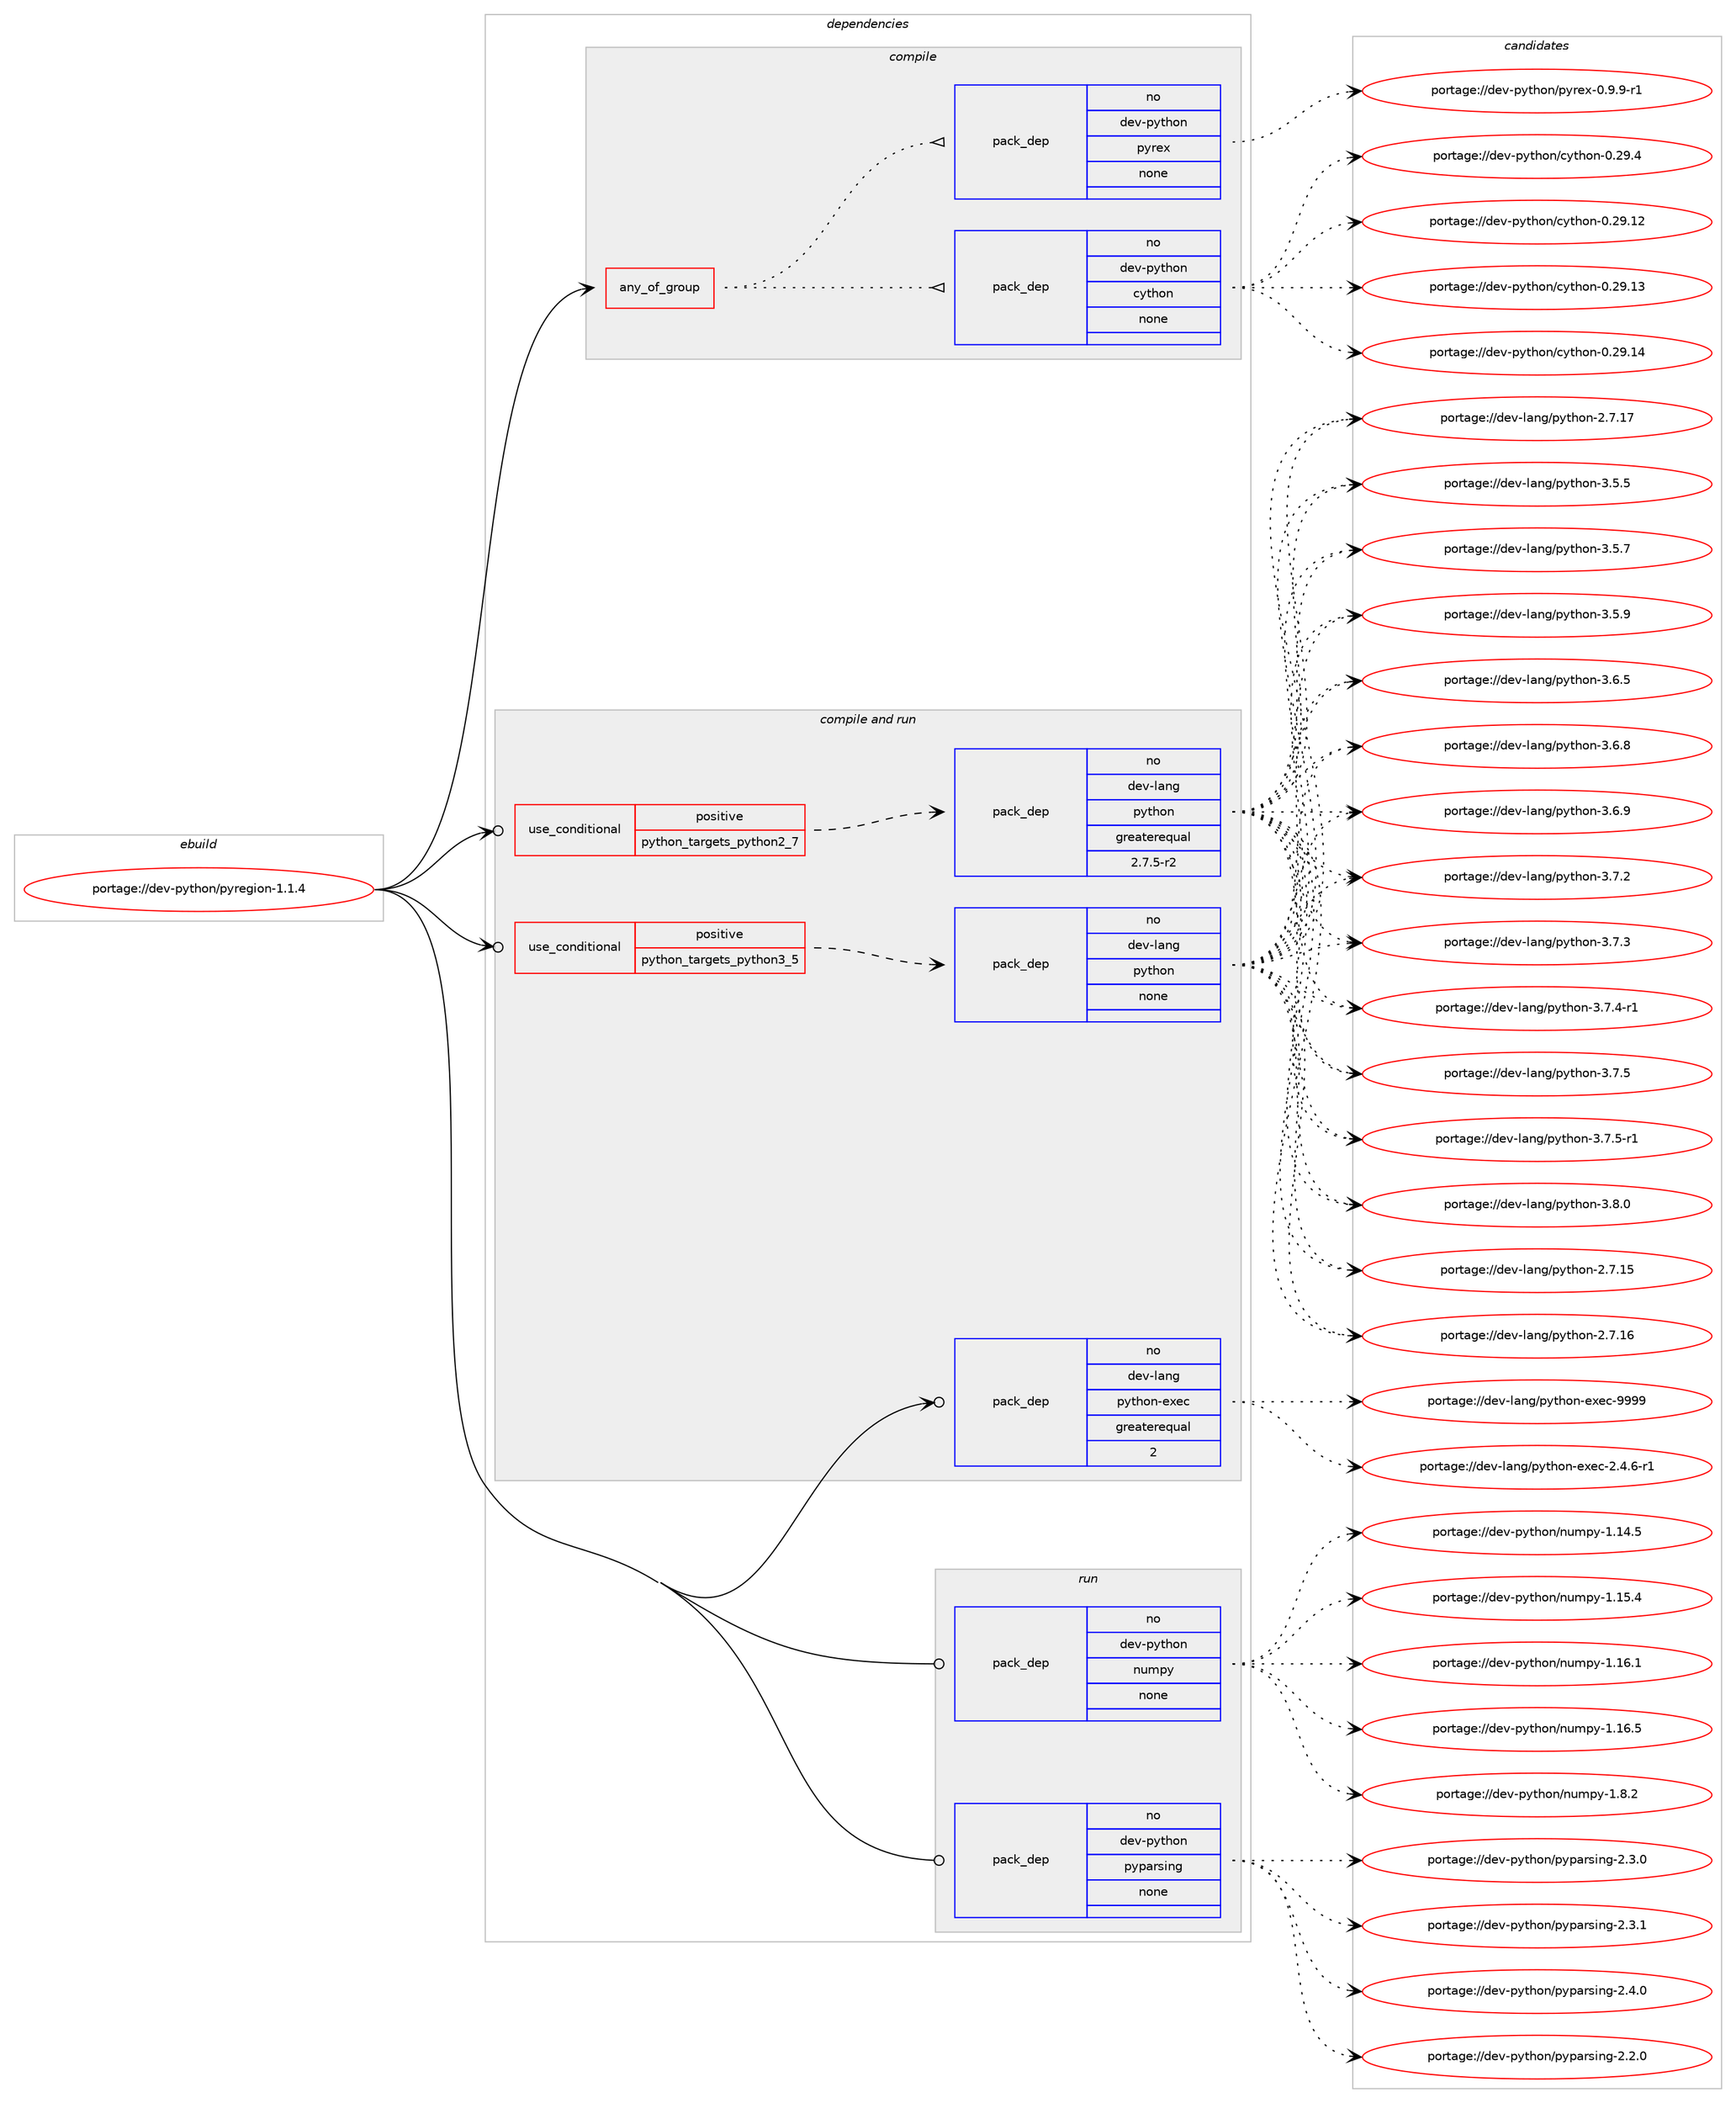 digraph prolog {

# *************
# Graph options
# *************

newrank=true;
concentrate=true;
compound=true;
graph [rankdir=LR,fontname=Helvetica,fontsize=10,ranksep=1.5];#, ranksep=2.5, nodesep=0.2];
edge  [arrowhead=vee];
node  [fontname=Helvetica,fontsize=10];

# **********
# The ebuild
# **********

subgraph cluster_leftcol {
color=gray;
rank=same;
label=<<i>ebuild</i>>;
id [label="portage://dev-python/pyregion-1.1.4", color=red, width=4, href="../dev-python/pyregion-1.1.4.svg"];
}

# ****************
# The dependencies
# ****************

subgraph cluster_midcol {
color=gray;
label=<<i>dependencies</i>>;
subgraph cluster_compile {
fillcolor="#eeeeee";
style=filled;
label=<<i>compile</i>>;
subgraph any3308 {
dependency163233 [label=<<TABLE BORDER="0" CELLBORDER="1" CELLSPACING="0" CELLPADDING="4"><TR><TD CELLPADDING="10">any_of_group</TD></TR></TABLE>>, shape=none, color=red];subgraph pack123902 {
dependency163234 [label=<<TABLE BORDER="0" CELLBORDER="1" CELLSPACING="0" CELLPADDING="4" WIDTH="220"><TR><TD ROWSPAN="6" CELLPADDING="30">pack_dep</TD></TR><TR><TD WIDTH="110">no</TD></TR><TR><TD>dev-python</TD></TR><TR><TD>cython</TD></TR><TR><TD>none</TD></TR><TR><TD></TD></TR></TABLE>>, shape=none, color=blue];
}
dependency163233:e -> dependency163234:w [weight=20,style="dotted",arrowhead="oinv"];
subgraph pack123903 {
dependency163235 [label=<<TABLE BORDER="0" CELLBORDER="1" CELLSPACING="0" CELLPADDING="4" WIDTH="220"><TR><TD ROWSPAN="6" CELLPADDING="30">pack_dep</TD></TR><TR><TD WIDTH="110">no</TD></TR><TR><TD>dev-python</TD></TR><TR><TD>pyrex</TD></TR><TR><TD>none</TD></TR><TR><TD></TD></TR></TABLE>>, shape=none, color=blue];
}
dependency163233:e -> dependency163235:w [weight=20,style="dotted",arrowhead="oinv"];
}
id:e -> dependency163233:w [weight=20,style="solid",arrowhead="vee"];
}
subgraph cluster_compileandrun {
fillcolor="#eeeeee";
style=filled;
label=<<i>compile and run</i>>;
subgraph cond35951 {
dependency163236 [label=<<TABLE BORDER="0" CELLBORDER="1" CELLSPACING="0" CELLPADDING="4"><TR><TD ROWSPAN="3" CELLPADDING="10">use_conditional</TD></TR><TR><TD>positive</TD></TR><TR><TD>python_targets_python2_7</TD></TR></TABLE>>, shape=none, color=red];
subgraph pack123904 {
dependency163237 [label=<<TABLE BORDER="0" CELLBORDER="1" CELLSPACING="0" CELLPADDING="4" WIDTH="220"><TR><TD ROWSPAN="6" CELLPADDING="30">pack_dep</TD></TR><TR><TD WIDTH="110">no</TD></TR><TR><TD>dev-lang</TD></TR><TR><TD>python</TD></TR><TR><TD>greaterequal</TD></TR><TR><TD>2.7.5-r2</TD></TR></TABLE>>, shape=none, color=blue];
}
dependency163236:e -> dependency163237:w [weight=20,style="dashed",arrowhead="vee"];
}
id:e -> dependency163236:w [weight=20,style="solid",arrowhead="odotvee"];
subgraph cond35952 {
dependency163238 [label=<<TABLE BORDER="0" CELLBORDER="1" CELLSPACING="0" CELLPADDING="4"><TR><TD ROWSPAN="3" CELLPADDING="10">use_conditional</TD></TR><TR><TD>positive</TD></TR><TR><TD>python_targets_python3_5</TD></TR></TABLE>>, shape=none, color=red];
subgraph pack123905 {
dependency163239 [label=<<TABLE BORDER="0" CELLBORDER="1" CELLSPACING="0" CELLPADDING="4" WIDTH="220"><TR><TD ROWSPAN="6" CELLPADDING="30">pack_dep</TD></TR><TR><TD WIDTH="110">no</TD></TR><TR><TD>dev-lang</TD></TR><TR><TD>python</TD></TR><TR><TD>none</TD></TR><TR><TD></TD></TR></TABLE>>, shape=none, color=blue];
}
dependency163238:e -> dependency163239:w [weight=20,style="dashed",arrowhead="vee"];
}
id:e -> dependency163238:w [weight=20,style="solid",arrowhead="odotvee"];
subgraph pack123906 {
dependency163240 [label=<<TABLE BORDER="0" CELLBORDER="1" CELLSPACING="0" CELLPADDING="4" WIDTH="220"><TR><TD ROWSPAN="6" CELLPADDING="30">pack_dep</TD></TR><TR><TD WIDTH="110">no</TD></TR><TR><TD>dev-lang</TD></TR><TR><TD>python-exec</TD></TR><TR><TD>greaterequal</TD></TR><TR><TD>2</TD></TR></TABLE>>, shape=none, color=blue];
}
id:e -> dependency163240:w [weight=20,style="solid",arrowhead="odotvee"];
}
subgraph cluster_run {
fillcolor="#eeeeee";
style=filled;
label=<<i>run</i>>;
subgraph pack123907 {
dependency163241 [label=<<TABLE BORDER="0" CELLBORDER="1" CELLSPACING="0" CELLPADDING="4" WIDTH="220"><TR><TD ROWSPAN="6" CELLPADDING="30">pack_dep</TD></TR><TR><TD WIDTH="110">no</TD></TR><TR><TD>dev-python</TD></TR><TR><TD>numpy</TD></TR><TR><TD>none</TD></TR><TR><TD></TD></TR></TABLE>>, shape=none, color=blue];
}
id:e -> dependency163241:w [weight=20,style="solid",arrowhead="odot"];
subgraph pack123908 {
dependency163242 [label=<<TABLE BORDER="0" CELLBORDER="1" CELLSPACING="0" CELLPADDING="4" WIDTH="220"><TR><TD ROWSPAN="6" CELLPADDING="30">pack_dep</TD></TR><TR><TD WIDTH="110">no</TD></TR><TR><TD>dev-python</TD></TR><TR><TD>pyparsing</TD></TR><TR><TD>none</TD></TR><TR><TD></TD></TR></TABLE>>, shape=none, color=blue];
}
id:e -> dependency163242:w [weight=20,style="solid",arrowhead="odot"];
}
}

# **************
# The candidates
# **************

subgraph cluster_choices {
rank=same;
color=gray;
label=<<i>candidates</i>>;

subgraph choice123902 {
color=black;
nodesep=1;
choiceportage1001011184511212111610411111047991211161041111104548465057464950 [label="portage://dev-python/cython-0.29.12", color=red, width=4,href="../dev-python/cython-0.29.12.svg"];
choiceportage1001011184511212111610411111047991211161041111104548465057464951 [label="portage://dev-python/cython-0.29.13", color=red, width=4,href="../dev-python/cython-0.29.13.svg"];
choiceportage1001011184511212111610411111047991211161041111104548465057464952 [label="portage://dev-python/cython-0.29.14", color=red, width=4,href="../dev-python/cython-0.29.14.svg"];
choiceportage10010111845112121116104111110479912111610411111045484650574652 [label="portage://dev-python/cython-0.29.4", color=red, width=4,href="../dev-python/cython-0.29.4.svg"];
dependency163234:e -> choiceportage1001011184511212111610411111047991211161041111104548465057464950:w [style=dotted,weight="100"];
dependency163234:e -> choiceportage1001011184511212111610411111047991211161041111104548465057464951:w [style=dotted,weight="100"];
dependency163234:e -> choiceportage1001011184511212111610411111047991211161041111104548465057464952:w [style=dotted,weight="100"];
dependency163234:e -> choiceportage10010111845112121116104111110479912111610411111045484650574652:w [style=dotted,weight="100"];
}
subgraph choice123903 {
color=black;
nodesep=1;
choiceportage10010111845112121116104111110471121211141011204548465746574511449 [label="portage://dev-python/pyrex-0.9.9-r1", color=red, width=4,href="../dev-python/pyrex-0.9.9-r1.svg"];
dependency163235:e -> choiceportage10010111845112121116104111110471121211141011204548465746574511449:w [style=dotted,weight="100"];
}
subgraph choice123904 {
color=black;
nodesep=1;
choiceportage10010111845108971101034711212111610411111045504655464953 [label="portage://dev-lang/python-2.7.15", color=red, width=4,href="../dev-lang/python-2.7.15.svg"];
choiceportage10010111845108971101034711212111610411111045504655464954 [label="portage://dev-lang/python-2.7.16", color=red, width=4,href="../dev-lang/python-2.7.16.svg"];
choiceportage10010111845108971101034711212111610411111045504655464955 [label="portage://dev-lang/python-2.7.17", color=red, width=4,href="../dev-lang/python-2.7.17.svg"];
choiceportage100101118451089711010347112121116104111110455146534653 [label="portage://dev-lang/python-3.5.5", color=red, width=4,href="../dev-lang/python-3.5.5.svg"];
choiceportage100101118451089711010347112121116104111110455146534655 [label="portage://dev-lang/python-3.5.7", color=red, width=4,href="../dev-lang/python-3.5.7.svg"];
choiceportage100101118451089711010347112121116104111110455146534657 [label="portage://dev-lang/python-3.5.9", color=red, width=4,href="../dev-lang/python-3.5.9.svg"];
choiceportage100101118451089711010347112121116104111110455146544653 [label="portage://dev-lang/python-3.6.5", color=red, width=4,href="../dev-lang/python-3.6.5.svg"];
choiceportage100101118451089711010347112121116104111110455146544656 [label="portage://dev-lang/python-3.6.8", color=red, width=4,href="../dev-lang/python-3.6.8.svg"];
choiceportage100101118451089711010347112121116104111110455146544657 [label="portage://dev-lang/python-3.6.9", color=red, width=4,href="../dev-lang/python-3.6.9.svg"];
choiceportage100101118451089711010347112121116104111110455146554650 [label="portage://dev-lang/python-3.7.2", color=red, width=4,href="../dev-lang/python-3.7.2.svg"];
choiceportage100101118451089711010347112121116104111110455146554651 [label="portage://dev-lang/python-3.7.3", color=red, width=4,href="../dev-lang/python-3.7.3.svg"];
choiceportage1001011184510897110103471121211161041111104551465546524511449 [label="portage://dev-lang/python-3.7.4-r1", color=red, width=4,href="../dev-lang/python-3.7.4-r1.svg"];
choiceportage100101118451089711010347112121116104111110455146554653 [label="portage://dev-lang/python-3.7.5", color=red, width=4,href="../dev-lang/python-3.7.5.svg"];
choiceportage1001011184510897110103471121211161041111104551465546534511449 [label="portage://dev-lang/python-3.7.5-r1", color=red, width=4,href="../dev-lang/python-3.7.5-r1.svg"];
choiceportage100101118451089711010347112121116104111110455146564648 [label="portage://dev-lang/python-3.8.0", color=red, width=4,href="../dev-lang/python-3.8.0.svg"];
dependency163237:e -> choiceportage10010111845108971101034711212111610411111045504655464953:w [style=dotted,weight="100"];
dependency163237:e -> choiceportage10010111845108971101034711212111610411111045504655464954:w [style=dotted,weight="100"];
dependency163237:e -> choiceportage10010111845108971101034711212111610411111045504655464955:w [style=dotted,weight="100"];
dependency163237:e -> choiceportage100101118451089711010347112121116104111110455146534653:w [style=dotted,weight="100"];
dependency163237:e -> choiceportage100101118451089711010347112121116104111110455146534655:w [style=dotted,weight="100"];
dependency163237:e -> choiceportage100101118451089711010347112121116104111110455146534657:w [style=dotted,weight="100"];
dependency163237:e -> choiceportage100101118451089711010347112121116104111110455146544653:w [style=dotted,weight="100"];
dependency163237:e -> choiceportage100101118451089711010347112121116104111110455146544656:w [style=dotted,weight="100"];
dependency163237:e -> choiceportage100101118451089711010347112121116104111110455146544657:w [style=dotted,weight="100"];
dependency163237:e -> choiceportage100101118451089711010347112121116104111110455146554650:w [style=dotted,weight="100"];
dependency163237:e -> choiceportage100101118451089711010347112121116104111110455146554651:w [style=dotted,weight="100"];
dependency163237:e -> choiceportage1001011184510897110103471121211161041111104551465546524511449:w [style=dotted,weight="100"];
dependency163237:e -> choiceportage100101118451089711010347112121116104111110455146554653:w [style=dotted,weight="100"];
dependency163237:e -> choiceportage1001011184510897110103471121211161041111104551465546534511449:w [style=dotted,weight="100"];
dependency163237:e -> choiceportage100101118451089711010347112121116104111110455146564648:w [style=dotted,weight="100"];
}
subgraph choice123905 {
color=black;
nodesep=1;
choiceportage10010111845108971101034711212111610411111045504655464953 [label="portage://dev-lang/python-2.7.15", color=red, width=4,href="../dev-lang/python-2.7.15.svg"];
choiceportage10010111845108971101034711212111610411111045504655464954 [label="portage://dev-lang/python-2.7.16", color=red, width=4,href="../dev-lang/python-2.7.16.svg"];
choiceportage10010111845108971101034711212111610411111045504655464955 [label="portage://dev-lang/python-2.7.17", color=red, width=4,href="../dev-lang/python-2.7.17.svg"];
choiceportage100101118451089711010347112121116104111110455146534653 [label="portage://dev-lang/python-3.5.5", color=red, width=4,href="../dev-lang/python-3.5.5.svg"];
choiceportage100101118451089711010347112121116104111110455146534655 [label="portage://dev-lang/python-3.5.7", color=red, width=4,href="../dev-lang/python-3.5.7.svg"];
choiceportage100101118451089711010347112121116104111110455146534657 [label="portage://dev-lang/python-3.5.9", color=red, width=4,href="../dev-lang/python-3.5.9.svg"];
choiceportage100101118451089711010347112121116104111110455146544653 [label="portage://dev-lang/python-3.6.5", color=red, width=4,href="../dev-lang/python-3.6.5.svg"];
choiceportage100101118451089711010347112121116104111110455146544656 [label="portage://dev-lang/python-3.6.8", color=red, width=4,href="../dev-lang/python-3.6.8.svg"];
choiceportage100101118451089711010347112121116104111110455146544657 [label="portage://dev-lang/python-3.6.9", color=red, width=4,href="../dev-lang/python-3.6.9.svg"];
choiceportage100101118451089711010347112121116104111110455146554650 [label="portage://dev-lang/python-3.7.2", color=red, width=4,href="../dev-lang/python-3.7.2.svg"];
choiceportage100101118451089711010347112121116104111110455146554651 [label="portage://dev-lang/python-3.7.3", color=red, width=4,href="../dev-lang/python-3.7.3.svg"];
choiceportage1001011184510897110103471121211161041111104551465546524511449 [label="portage://dev-lang/python-3.7.4-r1", color=red, width=4,href="../dev-lang/python-3.7.4-r1.svg"];
choiceportage100101118451089711010347112121116104111110455146554653 [label="portage://dev-lang/python-3.7.5", color=red, width=4,href="../dev-lang/python-3.7.5.svg"];
choiceportage1001011184510897110103471121211161041111104551465546534511449 [label="portage://dev-lang/python-3.7.5-r1", color=red, width=4,href="../dev-lang/python-3.7.5-r1.svg"];
choiceportage100101118451089711010347112121116104111110455146564648 [label="portage://dev-lang/python-3.8.0", color=red, width=4,href="../dev-lang/python-3.8.0.svg"];
dependency163239:e -> choiceportage10010111845108971101034711212111610411111045504655464953:w [style=dotted,weight="100"];
dependency163239:e -> choiceportage10010111845108971101034711212111610411111045504655464954:w [style=dotted,weight="100"];
dependency163239:e -> choiceportage10010111845108971101034711212111610411111045504655464955:w [style=dotted,weight="100"];
dependency163239:e -> choiceportage100101118451089711010347112121116104111110455146534653:w [style=dotted,weight="100"];
dependency163239:e -> choiceportage100101118451089711010347112121116104111110455146534655:w [style=dotted,weight="100"];
dependency163239:e -> choiceportage100101118451089711010347112121116104111110455146534657:w [style=dotted,weight="100"];
dependency163239:e -> choiceportage100101118451089711010347112121116104111110455146544653:w [style=dotted,weight="100"];
dependency163239:e -> choiceportage100101118451089711010347112121116104111110455146544656:w [style=dotted,weight="100"];
dependency163239:e -> choiceportage100101118451089711010347112121116104111110455146544657:w [style=dotted,weight="100"];
dependency163239:e -> choiceportage100101118451089711010347112121116104111110455146554650:w [style=dotted,weight="100"];
dependency163239:e -> choiceportage100101118451089711010347112121116104111110455146554651:w [style=dotted,weight="100"];
dependency163239:e -> choiceportage1001011184510897110103471121211161041111104551465546524511449:w [style=dotted,weight="100"];
dependency163239:e -> choiceportage100101118451089711010347112121116104111110455146554653:w [style=dotted,weight="100"];
dependency163239:e -> choiceportage1001011184510897110103471121211161041111104551465546534511449:w [style=dotted,weight="100"];
dependency163239:e -> choiceportage100101118451089711010347112121116104111110455146564648:w [style=dotted,weight="100"];
}
subgraph choice123906 {
color=black;
nodesep=1;
choiceportage10010111845108971101034711212111610411111045101120101994550465246544511449 [label="portage://dev-lang/python-exec-2.4.6-r1", color=red, width=4,href="../dev-lang/python-exec-2.4.6-r1.svg"];
choiceportage10010111845108971101034711212111610411111045101120101994557575757 [label="portage://dev-lang/python-exec-9999", color=red, width=4,href="../dev-lang/python-exec-9999.svg"];
dependency163240:e -> choiceportage10010111845108971101034711212111610411111045101120101994550465246544511449:w [style=dotted,weight="100"];
dependency163240:e -> choiceportage10010111845108971101034711212111610411111045101120101994557575757:w [style=dotted,weight="100"];
}
subgraph choice123907 {
color=black;
nodesep=1;
choiceportage100101118451121211161041111104711011710911212145494649524653 [label="portage://dev-python/numpy-1.14.5", color=red, width=4,href="../dev-python/numpy-1.14.5.svg"];
choiceportage100101118451121211161041111104711011710911212145494649534652 [label="portage://dev-python/numpy-1.15.4", color=red, width=4,href="../dev-python/numpy-1.15.4.svg"];
choiceportage100101118451121211161041111104711011710911212145494649544649 [label="portage://dev-python/numpy-1.16.1", color=red, width=4,href="../dev-python/numpy-1.16.1.svg"];
choiceportage100101118451121211161041111104711011710911212145494649544653 [label="portage://dev-python/numpy-1.16.5", color=red, width=4,href="../dev-python/numpy-1.16.5.svg"];
choiceportage1001011184511212111610411111047110117109112121454946564650 [label="portage://dev-python/numpy-1.8.2", color=red, width=4,href="../dev-python/numpy-1.8.2.svg"];
dependency163241:e -> choiceportage100101118451121211161041111104711011710911212145494649524653:w [style=dotted,weight="100"];
dependency163241:e -> choiceportage100101118451121211161041111104711011710911212145494649534652:w [style=dotted,weight="100"];
dependency163241:e -> choiceportage100101118451121211161041111104711011710911212145494649544649:w [style=dotted,weight="100"];
dependency163241:e -> choiceportage100101118451121211161041111104711011710911212145494649544653:w [style=dotted,weight="100"];
dependency163241:e -> choiceportage1001011184511212111610411111047110117109112121454946564650:w [style=dotted,weight="100"];
}
subgraph choice123908 {
color=black;
nodesep=1;
choiceportage100101118451121211161041111104711212111297114115105110103455046504648 [label="portage://dev-python/pyparsing-2.2.0", color=red, width=4,href="../dev-python/pyparsing-2.2.0.svg"];
choiceportage100101118451121211161041111104711212111297114115105110103455046514648 [label="portage://dev-python/pyparsing-2.3.0", color=red, width=4,href="../dev-python/pyparsing-2.3.0.svg"];
choiceportage100101118451121211161041111104711212111297114115105110103455046514649 [label="portage://dev-python/pyparsing-2.3.1", color=red, width=4,href="../dev-python/pyparsing-2.3.1.svg"];
choiceportage100101118451121211161041111104711212111297114115105110103455046524648 [label="portage://dev-python/pyparsing-2.4.0", color=red, width=4,href="../dev-python/pyparsing-2.4.0.svg"];
dependency163242:e -> choiceportage100101118451121211161041111104711212111297114115105110103455046504648:w [style=dotted,weight="100"];
dependency163242:e -> choiceportage100101118451121211161041111104711212111297114115105110103455046514648:w [style=dotted,weight="100"];
dependency163242:e -> choiceportage100101118451121211161041111104711212111297114115105110103455046514649:w [style=dotted,weight="100"];
dependency163242:e -> choiceportage100101118451121211161041111104711212111297114115105110103455046524648:w [style=dotted,weight="100"];
}
}

}
